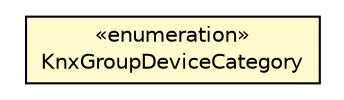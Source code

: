 #!/usr/local/bin/dot
#
# Class diagram 
# Generated by UMLGraph version R5_6-24-gf6e263 (http://www.umlgraph.org/)
#

digraph G {
	edge [fontname="Helvetica",fontsize=10,labelfontname="Helvetica",labelfontsize=10];
	node [fontname="Helvetica",fontsize=10,shape=plaintext];
	nodesep=0.25;
	ranksep=0.5;
	// org.universAAL.lddi.knx.groupdevicecategory.KnxGroupDeviceCategoryUtil.KnxGroupDeviceCategory
	c5114087 [label=<<table title="org.universAAL.lddi.knx.groupdevicecategory.KnxGroupDeviceCategoryUtil.KnxGroupDeviceCategory" border="0" cellborder="1" cellspacing="0" cellpadding="2" port="p" bgcolor="lemonChiffon" href="./KnxGroupDeviceCategoryUtil.KnxGroupDeviceCategory.html">
		<tr><td><table border="0" cellspacing="0" cellpadding="1">
<tr><td align="center" balign="center"> &#171;enumeration&#187; </td></tr>
<tr><td align="center" balign="center"> KnxGroupDeviceCategory </td></tr>
		</table></td></tr>
		</table>>, URL="./KnxGroupDeviceCategoryUtil.KnxGroupDeviceCategory.html", fontname="Helvetica", fontcolor="black", fontsize=10.0];
}

